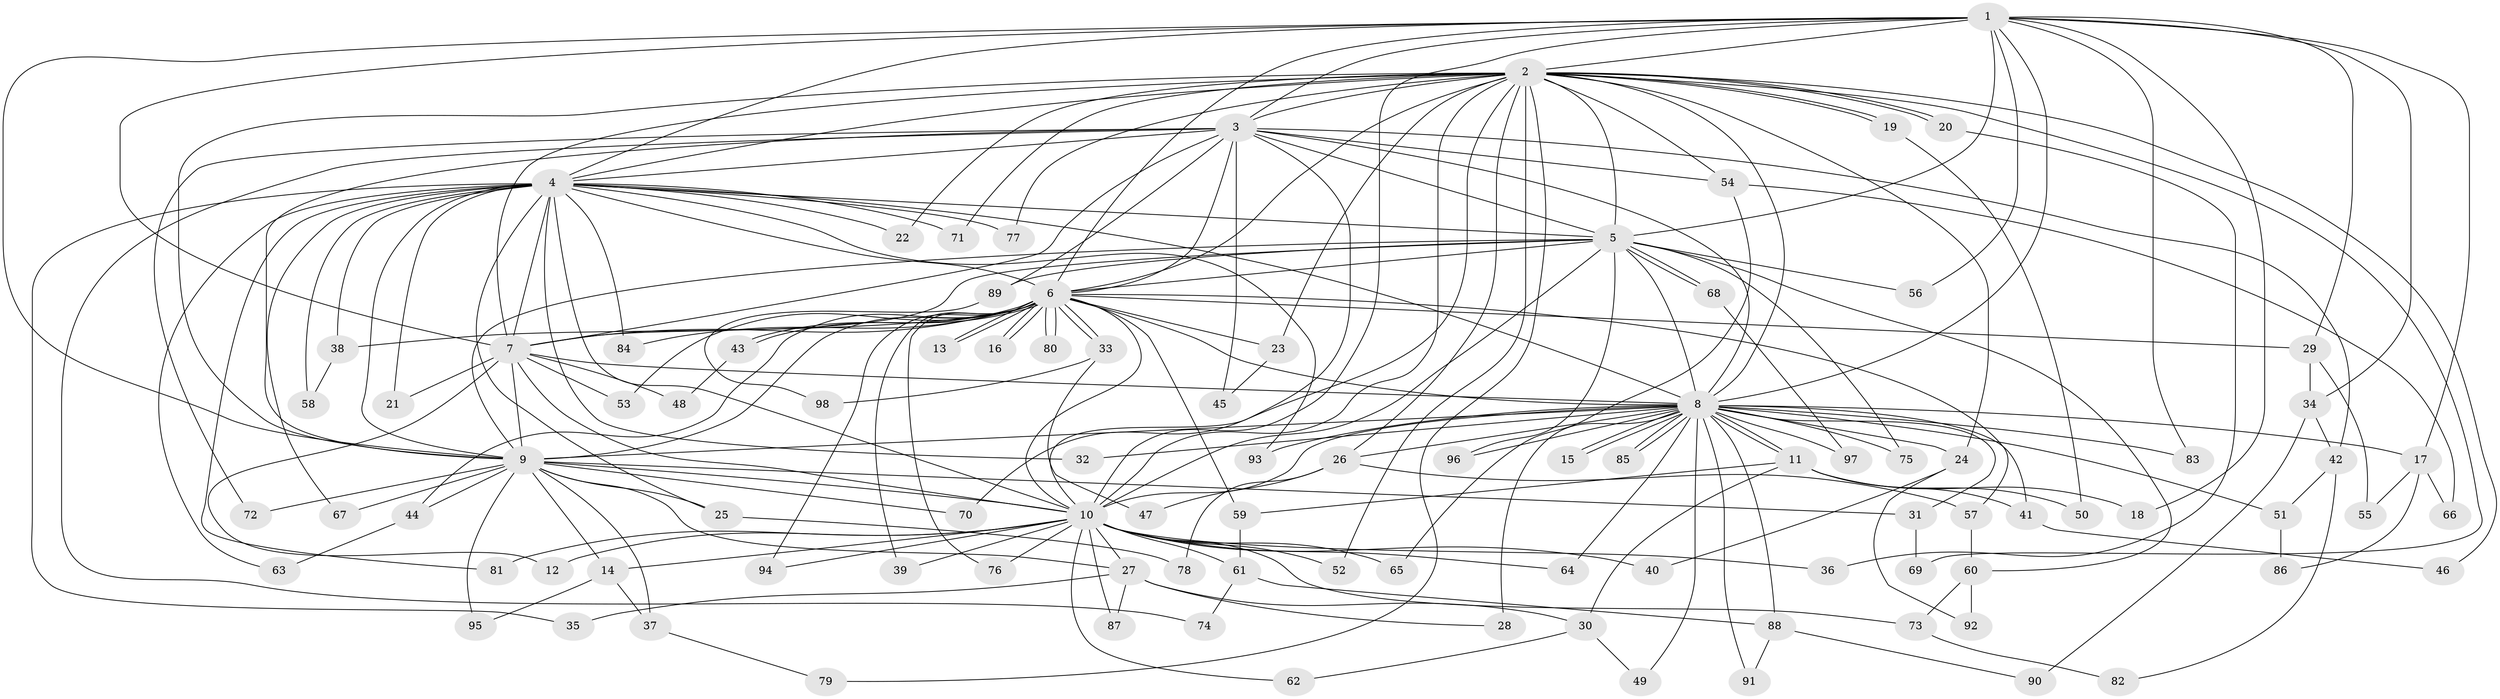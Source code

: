 // coarse degree distribution, {12: 0.027777777777777776, 27: 0.027777777777777776, 13: 0.013888888888888888, 31: 0.013888888888888888, 15: 0.013888888888888888, 24: 0.013888888888888888, 7: 0.013888888888888888, 2: 0.4722222222222222, 1: 0.08333333333333333, 3: 0.18055555555555555, 5: 0.041666666666666664, 4: 0.09722222222222222}
// Generated by graph-tools (version 1.1) at 2025/41/03/06/25 10:41:37]
// undirected, 98 vertices, 221 edges
graph export_dot {
graph [start="1"]
  node [color=gray90,style=filled];
  1;
  2;
  3;
  4;
  5;
  6;
  7;
  8;
  9;
  10;
  11;
  12;
  13;
  14;
  15;
  16;
  17;
  18;
  19;
  20;
  21;
  22;
  23;
  24;
  25;
  26;
  27;
  28;
  29;
  30;
  31;
  32;
  33;
  34;
  35;
  36;
  37;
  38;
  39;
  40;
  41;
  42;
  43;
  44;
  45;
  46;
  47;
  48;
  49;
  50;
  51;
  52;
  53;
  54;
  55;
  56;
  57;
  58;
  59;
  60;
  61;
  62;
  63;
  64;
  65;
  66;
  67;
  68;
  69;
  70;
  71;
  72;
  73;
  74;
  75;
  76;
  77;
  78;
  79;
  80;
  81;
  82;
  83;
  84;
  85;
  86;
  87;
  88;
  89;
  90;
  91;
  92;
  93;
  94;
  95;
  96;
  97;
  98;
  1 -- 2;
  1 -- 3;
  1 -- 4;
  1 -- 5;
  1 -- 6;
  1 -- 7;
  1 -- 8;
  1 -- 9;
  1 -- 10;
  1 -- 17;
  1 -- 18;
  1 -- 29;
  1 -- 34;
  1 -- 56;
  1 -- 83;
  2 -- 3;
  2 -- 4;
  2 -- 5;
  2 -- 6;
  2 -- 7;
  2 -- 8;
  2 -- 9;
  2 -- 10;
  2 -- 19;
  2 -- 19;
  2 -- 20;
  2 -- 20;
  2 -- 22;
  2 -- 23;
  2 -- 24;
  2 -- 26;
  2 -- 46;
  2 -- 52;
  2 -- 54;
  2 -- 69;
  2 -- 70;
  2 -- 71;
  2 -- 77;
  2 -- 79;
  3 -- 4;
  3 -- 5;
  3 -- 6;
  3 -- 7;
  3 -- 8;
  3 -- 9;
  3 -- 10;
  3 -- 42;
  3 -- 45;
  3 -- 54;
  3 -- 72;
  3 -- 74;
  3 -- 89;
  4 -- 5;
  4 -- 6;
  4 -- 7;
  4 -- 8;
  4 -- 9;
  4 -- 10;
  4 -- 21;
  4 -- 22;
  4 -- 25;
  4 -- 32;
  4 -- 35;
  4 -- 38;
  4 -- 58;
  4 -- 63;
  4 -- 67;
  4 -- 71;
  4 -- 77;
  4 -- 81;
  4 -- 84;
  4 -- 93;
  5 -- 6;
  5 -- 7;
  5 -- 8;
  5 -- 9;
  5 -- 10;
  5 -- 56;
  5 -- 60;
  5 -- 68;
  5 -- 68;
  5 -- 75;
  5 -- 89;
  5 -- 96;
  6 -- 7;
  6 -- 8;
  6 -- 9;
  6 -- 10;
  6 -- 13;
  6 -- 13;
  6 -- 16;
  6 -- 16;
  6 -- 23;
  6 -- 29;
  6 -- 33;
  6 -- 33;
  6 -- 38;
  6 -- 39;
  6 -- 43;
  6 -- 43;
  6 -- 44;
  6 -- 53;
  6 -- 57;
  6 -- 59;
  6 -- 76;
  6 -- 80;
  6 -- 80;
  6 -- 84;
  6 -- 94;
  7 -- 8;
  7 -- 9;
  7 -- 10;
  7 -- 12;
  7 -- 21;
  7 -- 48;
  7 -- 53;
  8 -- 9;
  8 -- 10;
  8 -- 11;
  8 -- 11;
  8 -- 15;
  8 -- 15;
  8 -- 17;
  8 -- 24;
  8 -- 26;
  8 -- 28;
  8 -- 31;
  8 -- 32;
  8 -- 41;
  8 -- 49;
  8 -- 51;
  8 -- 64;
  8 -- 75;
  8 -- 83;
  8 -- 85;
  8 -- 85;
  8 -- 88;
  8 -- 91;
  8 -- 93;
  8 -- 96;
  8 -- 97;
  9 -- 10;
  9 -- 14;
  9 -- 25;
  9 -- 27;
  9 -- 31;
  9 -- 37;
  9 -- 44;
  9 -- 67;
  9 -- 70;
  9 -- 72;
  9 -- 95;
  10 -- 12;
  10 -- 14;
  10 -- 27;
  10 -- 36;
  10 -- 39;
  10 -- 40;
  10 -- 52;
  10 -- 61;
  10 -- 62;
  10 -- 64;
  10 -- 65;
  10 -- 73;
  10 -- 76;
  10 -- 81;
  10 -- 87;
  10 -- 94;
  11 -- 18;
  11 -- 30;
  11 -- 41;
  11 -- 50;
  11 -- 59;
  14 -- 37;
  14 -- 95;
  17 -- 55;
  17 -- 66;
  17 -- 86;
  19 -- 50;
  20 -- 36;
  23 -- 45;
  24 -- 40;
  24 -- 92;
  25 -- 78;
  26 -- 47;
  26 -- 57;
  26 -- 78;
  27 -- 28;
  27 -- 30;
  27 -- 35;
  27 -- 87;
  29 -- 34;
  29 -- 55;
  30 -- 49;
  30 -- 62;
  31 -- 69;
  33 -- 47;
  33 -- 98;
  34 -- 42;
  34 -- 90;
  37 -- 79;
  38 -- 58;
  41 -- 46;
  42 -- 51;
  42 -- 82;
  43 -- 48;
  44 -- 63;
  51 -- 86;
  54 -- 65;
  54 -- 66;
  57 -- 60;
  59 -- 61;
  60 -- 73;
  60 -- 92;
  61 -- 74;
  61 -- 88;
  68 -- 97;
  73 -- 82;
  88 -- 90;
  88 -- 91;
  89 -- 98;
}
